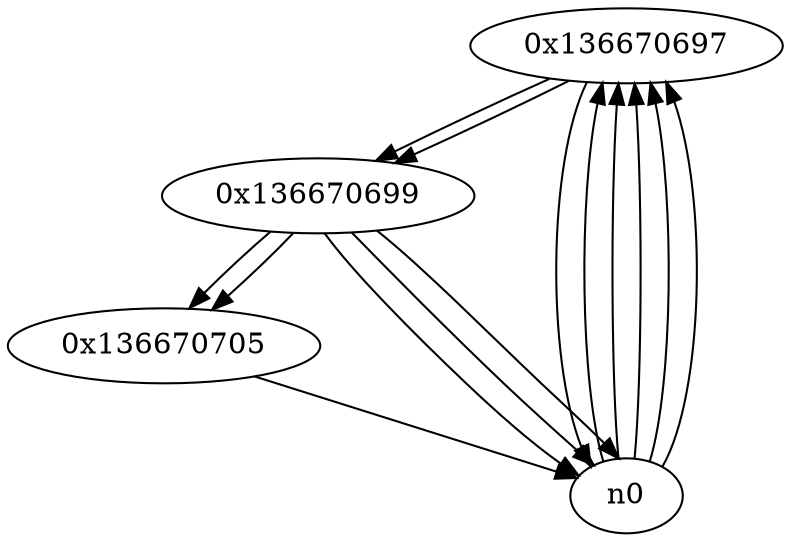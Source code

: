 digraph G{
/* nodes */
  n1 [label="0x136670697"]
  n2 [label="0x136670699"]
  n3 [label="0x136670705"]
/* edges */
n1 -> n2;
n1 -> n0;
n0 -> n1;
n0 -> n1;
n0 -> n1;
n0 -> n1;
n0 -> n1;
n2 -> n3;
n2 -> n0;
n2 -> n0;
n2 -> n0;
n1 -> n2;
n3 -> n0;
n2 -> n3;
}
